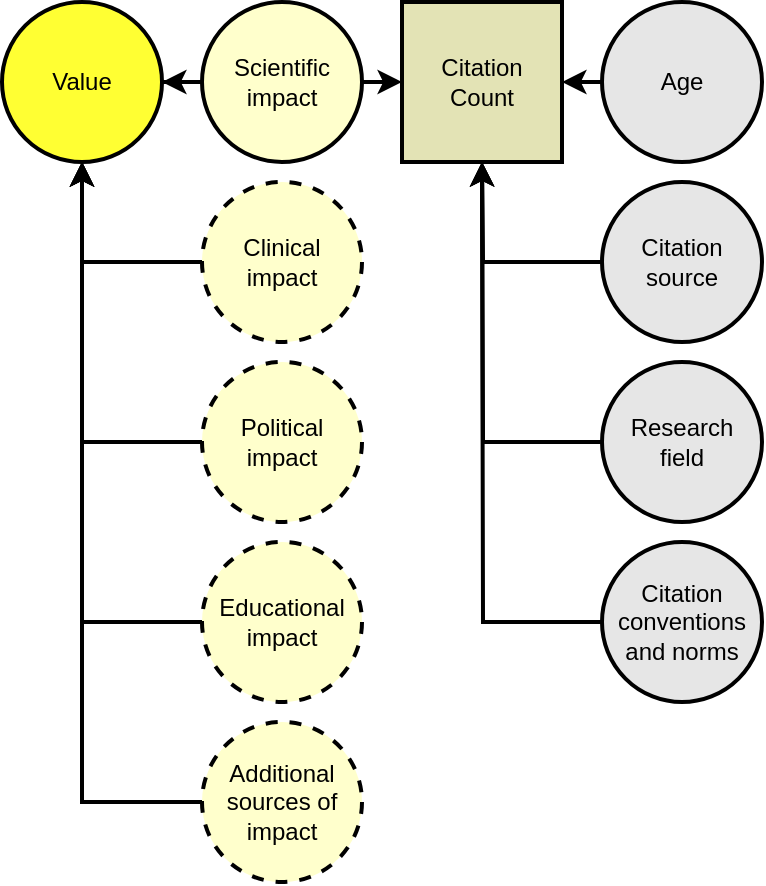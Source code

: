 <mxfile version="14.5.1" type="device"><diagram id="z8dP-GIfeFjlBzUvsaQQ" name="Page-1"><mxGraphModel dx="981" dy="567" grid="1" gridSize="10" guides="1" tooltips="1" connect="1" arrows="1" fold="1" page="1" pageScale="1" pageWidth="827" pageHeight="1169" math="0" shadow="0"><root><mxCell id="0"/><mxCell id="1" parent="0"/><mxCell id="w-kh_OvA-eAi8JTmDok8-14" style="edgeStyle=orthogonalEdgeStyle;rounded=0;orthogonalLoop=1;jettySize=auto;html=1;strokeWidth=2;" parent="1" source="w-kh_OvA-eAi8JTmDok8-1" target="w-kh_OvA-eAi8JTmDok8-12" edge="1"><mxGeometry relative="1" as="geometry"/></mxCell><mxCell id="w-kh_OvA-eAi8JTmDok8-1" value="Clinical&lt;br&gt;impact" style="ellipse;whiteSpace=wrap;html=1;aspect=fixed;fillColor=#FFFFCC;dashed=1;strokeWidth=2;" parent="1" vertex="1"><mxGeometry x="340" y="330" width="80" height="80" as="geometry"/></mxCell><mxCell id="w-kh_OvA-eAi8JTmDok8-15" style="edgeStyle=orthogonalEdgeStyle;rounded=0;orthogonalLoop=1;jettySize=auto;html=1;strokeWidth=2;" parent="1" source="w-kh_OvA-eAi8JTmDok8-2" target="w-kh_OvA-eAi8JTmDok8-12" edge="1"><mxGeometry relative="1" as="geometry"/></mxCell><mxCell id="w-kh_OvA-eAi8JTmDok8-2" value="Political impact" style="ellipse;whiteSpace=wrap;html=1;aspect=fixed;fillColor=#FFFFCC;strokeWidth=2;dashed=1;" parent="1" vertex="1"><mxGeometry x="340" y="420" width="80" height="80" as="geometry"/></mxCell><mxCell id="w-kh_OvA-eAi8JTmDok8-13" style="edgeStyle=orthogonalEdgeStyle;rounded=0;orthogonalLoop=1;jettySize=auto;html=1;strokeWidth=2;" parent="1" source="w-kh_OvA-eAi8JTmDok8-3" target="w-kh_OvA-eAi8JTmDok8-12" edge="1"><mxGeometry relative="1" as="geometry"/></mxCell><mxCell id="w-kh_OvA-eAi8JTmDok8-26" style="edgeStyle=orthogonalEdgeStyle;rounded=0;orthogonalLoop=1;jettySize=auto;html=1;strokeWidth=2;" parent="1" source="w-kh_OvA-eAi8JTmDok8-3" edge="1"><mxGeometry relative="1" as="geometry"><mxPoint x="440" y="280" as="targetPoint"/></mxGeometry></mxCell><mxCell id="w-kh_OvA-eAi8JTmDok8-3" value="Scientific&lt;br&gt;impact" style="ellipse;whiteSpace=wrap;html=1;aspect=fixed;fillColor=#FFFFCC;strokeWidth=2;" parent="1" vertex="1"><mxGeometry x="340" y="240" width="80" height="80" as="geometry"/></mxCell><mxCell id="w-kh_OvA-eAi8JTmDok8-17" style="edgeStyle=orthogonalEdgeStyle;rounded=0;orthogonalLoop=1;jettySize=auto;html=1;strokeWidth=2;" parent="1" source="w-kh_OvA-eAi8JTmDok8-4" target="w-kh_OvA-eAi8JTmDok8-12" edge="1"><mxGeometry relative="1" as="geometry"/></mxCell><mxCell id="w-kh_OvA-eAi8JTmDok8-4" value="Additional sources of impact" style="ellipse;whiteSpace=wrap;html=1;aspect=fixed;fillColor=#FFFFCC;strokeWidth=2;dashed=1;" parent="1" vertex="1"><mxGeometry x="340" y="600" width="80" height="80" as="geometry"/></mxCell><mxCell id="w-kh_OvA-eAi8JTmDok8-16" style="edgeStyle=orthogonalEdgeStyle;rounded=0;orthogonalLoop=1;jettySize=auto;html=1;strokeWidth=2;" parent="1" source="w-kh_OvA-eAi8JTmDok8-5" target="w-kh_OvA-eAi8JTmDok8-12" edge="1"><mxGeometry relative="1" as="geometry"/></mxCell><mxCell id="w-kh_OvA-eAi8JTmDok8-5" value="Educational impact" style="ellipse;whiteSpace=wrap;html=1;aspect=fixed;fillColor=#FFFFCC;strokeWidth=2;dashed=1;" parent="1" vertex="1"><mxGeometry x="340" y="510" width="80" height="80" as="geometry"/></mxCell><mxCell id="w-kh_OvA-eAi8JTmDok8-23" style="edgeStyle=orthogonalEdgeStyle;rounded=0;orthogonalLoop=1;jettySize=auto;html=1;strokeWidth=2;" parent="1" source="w-kh_OvA-eAi8JTmDok8-6" edge="1"><mxGeometry relative="1" as="geometry"><mxPoint x="480.0" y="320" as="targetPoint"/></mxGeometry></mxCell><mxCell id="w-kh_OvA-eAi8JTmDok8-6" value="Citation&lt;br&gt;source" style="ellipse;whiteSpace=wrap;html=1;aspect=fixed;fillColor=#E6E6E6;strokeWidth=2;" parent="1" vertex="1"><mxGeometry x="540" y="330" width="80" height="80" as="geometry"/></mxCell><mxCell id="w-kh_OvA-eAi8JTmDok8-24" style="edgeStyle=orthogonalEdgeStyle;rounded=0;orthogonalLoop=1;jettySize=auto;html=1;strokeWidth=2;" parent="1" source="w-kh_OvA-eAi8JTmDok8-7" edge="1"><mxGeometry relative="1" as="geometry"><mxPoint x="480.0" y="320" as="targetPoint"/></mxGeometry></mxCell><mxCell id="w-kh_OvA-eAi8JTmDok8-7" value="Research&lt;br&gt;field" style="ellipse;whiteSpace=wrap;html=1;aspect=fixed;fillColor=#E6E6E6;strokeWidth=2;" parent="1" vertex="1"><mxGeometry x="540" y="420" width="80" height="80" as="geometry"/></mxCell><mxCell id="w-kh_OvA-eAi8JTmDok8-22" style="edgeStyle=orthogonalEdgeStyle;rounded=0;orthogonalLoop=1;jettySize=auto;html=1;strokeWidth=2;" parent="1" source="w-kh_OvA-eAi8JTmDok8-8" edge="1"><mxGeometry relative="1" as="geometry"><mxPoint x="520" y="280" as="targetPoint"/></mxGeometry></mxCell><mxCell id="w-kh_OvA-eAi8JTmDok8-8" value="Age" style="ellipse;whiteSpace=wrap;html=1;aspect=fixed;fillColor=#E6E6E6;strokeWidth=2;" parent="1" vertex="1"><mxGeometry x="540" y="240" width="80" height="80" as="geometry"/></mxCell><mxCell id="w-kh_OvA-eAi8JTmDok8-25" style="edgeStyle=orthogonalEdgeStyle;rounded=0;orthogonalLoop=1;jettySize=auto;html=1;strokeWidth=2;" parent="1" source="w-kh_OvA-eAi8JTmDok8-9" edge="1"><mxGeometry relative="1" as="geometry"><mxPoint x="480.0" y="320" as="targetPoint"/></mxGeometry></mxCell><mxCell id="w-kh_OvA-eAi8JTmDok8-9" value="Citation conventions and norms" style="ellipse;whiteSpace=wrap;html=1;aspect=fixed;fillColor=#E6E6E6;strokeWidth=2;" parent="1" vertex="1"><mxGeometry x="540" y="510" width="80" height="80" as="geometry"/></mxCell><mxCell id="w-kh_OvA-eAi8JTmDok8-12" value="Value" style="ellipse;whiteSpace=wrap;html=1;aspect=fixed;fillColor=#FFFF33;strokeWidth=2;" parent="1" vertex="1"><mxGeometry x="240" y="240" width="80" height="80" as="geometry"/></mxCell><mxCell id="TgmAAafhzNHFEyegA8Cr-2" value="Citation&lt;br&gt;Count" style="rounded=0;whiteSpace=wrap;html=1;strokeWidth=2;fillColor=#E3E3B5;" vertex="1" parent="1"><mxGeometry x="440" y="240" width="80" height="80" as="geometry"/></mxCell></root></mxGraphModel></diagram></mxfile>